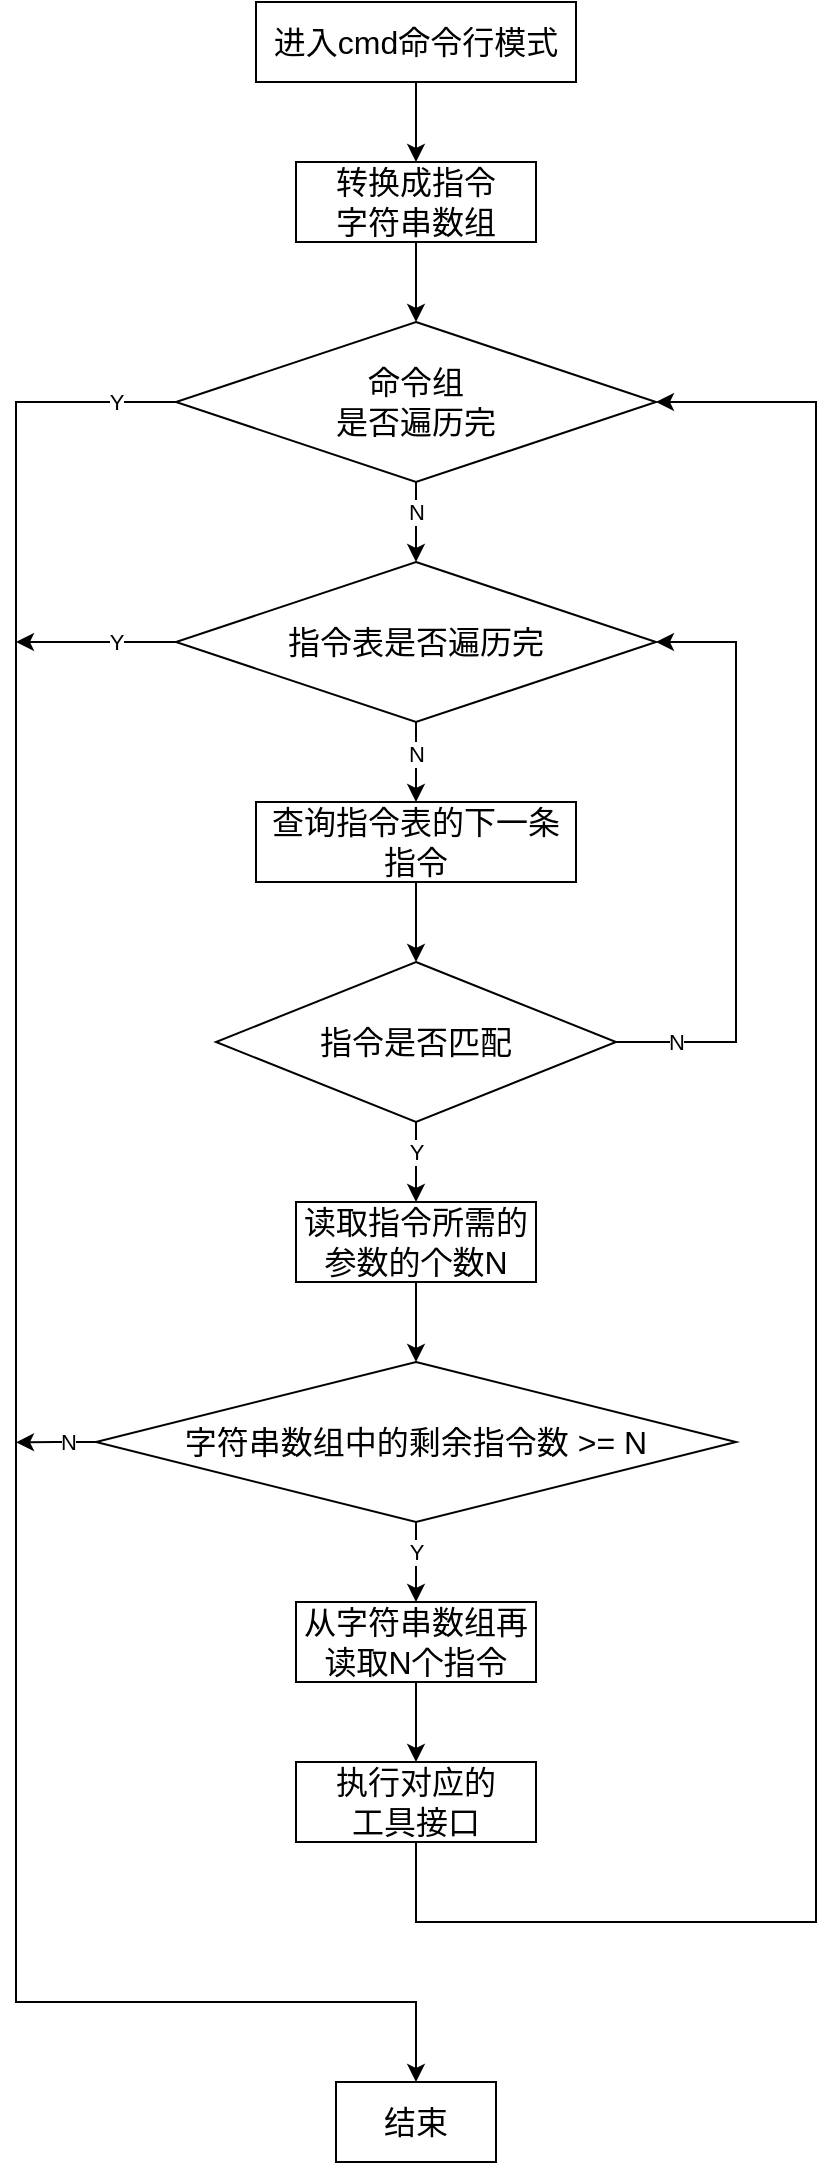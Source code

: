<mxfile version="24.2.5" type="device">
  <diagram name="第 1 页" id="2FEZDoC3l5xh-Ew9cWz8">
    <mxGraphModel dx="1098" dy="820" grid="1" gridSize="10" guides="1" tooltips="1" connect="1" arrows="1" fold="1" page="1" pageScale="1" pageWidth="827" pageHeight="1169" math="0" shadow="0">
      <root>
        <mxCell id="0" />
        <mxCell id="1" parent="0" />
        <mxCell id="7POnDu-EcB44KsYf-m66-11" value="" style="edgeStyle=orthogonalEdgeStyle;rounded=0;orthogonalLoop=1;jettySize=auto;html=1;" parent="1" source="7POnDu-EcB44KsYf-m66-1" target="7POnDu-EcB44KsYf-m66-6" edge="1">
          <mxGeometry relative="1" as="geometry" />
        </mxCell>
        <mxCell id="7POnDu-EcB44KsYf-m66-1" value="进入cmd命令行模式" style="rounded=0;whiteSpace=wrap;html=1;fontSize=16;" parent="1" vertex="1">
          <mxGeometry x="200" y="80" width="160" height="40" as="geometry" />
        </mxCell>
        <mxCell id="7POnDu-EcB44KsYf-m66-9" value="" style="edgeStyle=orthogonalEdgeStyle;rounded=0;orthogonalLoop=1;jettySize=auto;html=1;" parent="1" source="7POnDu-EcB44KsYf-m66-6" target="7POnDu-EcB44KsYf-m66-8" edge="1">
          <mxGeometry relative="1" as="geometry" />
        </mxCell>
        <mxCell id="7POnDu-EcB44KsYf-m66-6" value="转换成指令&lt;div&gt;字符串数组&lt;/div&gt;" style="whiteSpace=wrap;html=1;fontSize=16;rounded=0;" parent="1" vertex="1">
          <mxGeometry x="220" y="160" width="120" height="40" as="geometry" />
        </mxCell>
        <mxCell id="7POnDu-EcB44KsYf-m66-13" value="" style="edgeStyle=orthogonalEdgeStyle;rounded=0;orthogonalLoop=1;jettySize=auto;html=1;" parent="1" source="7POnDu-EcB44KsYf-m66-8" target="7POnDu-EcB44KsYf-m66-12" edge="1">
          <mxGeometry relative="1" as="geometry" />
        </mxCell>
        <mxCell id="7POnDu-EcB44KsYf-m66-18" value="N" style="edgeLabel;html=1;align=center;verticalAlign=middle;resizable=0;points=[];" parent="7POnDu-EcB44KsYf-m66-13" vertex="1" connectable="0">
          <mxGeometry x="-0.16" relative="1" as="geometry">
            <mxPoint y="-2" as="offset" />
          </mxGeometry>
        </mxCell>
        <mxCell id="0rA9rkr5pT30coa19xh0-4" style="edgeStyle=orthogonalEdgeStyle;rounded=0;orthogonalLoop=1;jettySize=auto;html=1;exitX=0;exitY=0.5;exitDx=0;exitDy=0;entryX=0.5;entryY=0;entryDx=0;entryDy=0;" parent="1" source="7POnDu-EcB44KsYf-m66-8" target="0rA9rkr5pT30coa19xh0-2" edge="1">
          <mxGeometry relative="1" as="geometry">
            <Array as="points">
              <mxPoint x="80" y="280" />
              <mxPoint x="80" y="1080" />
              <mxPoint x="280" y="1080" />
            </Array>
          </mxGeometry>
        </mxCell>
        <mxCell id="7POnDu-EcB44KsYf-m66-8" value="命令组&lt;div&gt;是否遍历完&lt;/div&gt;" style="rhombus;whiteSpace=wrap;html=1;fontSize=16;rounded=0;" parent="1" vertex="1">
          <mxGeometry x="160" y="240" width="240" height="80" as="geometry" />
        </mxCell>
        <mxCell id="7POnDu-EcB44KsYf-m66-25" value="" style="edgeStyle=orthogonalEdgeStyle;rounded=0;orthogonalLoop=1;jettySize=auto;html=1;" parent="1" source="7POnDu-EcB44KsYf-m66-12" target="7POnDu-EcB44KsYf-m66-24" edge="1">
          <mxGeometry relative="1" as="geometry" />
        </mxCell>
        <mxCell id="0rA9rkr5pT30coa19xh0-7" value="N" style="edgeLabel;html=1;align=center;verticalAlign=middle;resizable=0;points=[];" parent="7POnDu-EcB44KsYf-m66-25" vertex="1" connectable="0">
          <mxGeometry x="-0.581" y="2" relative="1" as="geometry">
            <mxPoint x="-2" y="7" as="offset" />
          </mxGeometry>
        </mxCell>
        <mxCell id="0rA9rkr5pT30coa19xh0-5" style="edgeStyle=orthogonalEdgeStyle;rounded=0;orthogonalLoop=1;jettySize=auto;html=1;exitX=0;exitY=0.5;exitDx=0;exitDy=0;" parent="1" source="7POnDu-EcB44KsYf-m66-12" edge="1">
          <mxGeometry relative="1" as="geometry">
            <mxPoint x="80" y="400" as="targetPoint" />
          </mxGeometry>
        </mxCell>
        <mxCell id="0rA9rkr5pT30coa19xh0-6" value="Y" style="edgeLabel;html=1;align=center;verticalAlign=middle;resizable=0;points=[];" parent="0rA9rkr5pT30coa19xh0-5" vertex="1" connectable="0">
          <mxGeometry x="-0.453" y="-2" relative="1" as="geometry">
            <mxPoint x="-8" y="2" as="offset" />
          </mxGeometry>
        </mxCell>
        <mxCell id="7POnDu-EcB44KsYf-m66-12" value="指令表&lt;span style=&quot;background-color: initial;&quot;&gt;是否遍历完&lt;/span&gt;" style="rhombus;whiteSpace=wrap;html=1;fontSize=16;rounded=0;" parent="1" vertex="1">
          <mxGeometry x="160" y="360" width="240" height="80" as="geometry" />
        </mxCell>
        <mxCell id="7POnDu-EcB44KsYf-m66-30" value="" style="edgeStyle=orthogonalEdgeStyle;rounded=0;orthogonalLoop=1;jettySize=auto;html=1;" parent="1" source="7POnDu-EcB44KsYf-m66-22" target="7POnDu-EcB44KsYf-m66-29" edge="1">
          <mxGeometry relative="1" as="geometry" />
        </mxCell>
        <mxCell id="7POnDu-EcB44KsYf-m66-31" value="Y" style="edgeLabel;html=1;align=center;verticalAlign=middle;resizable=0;points=[];" parent="7POnDu-EcB44KsYf-m66-30" vertex="1" connectable="0">
          <mxGeometry x="-0.364" relative="1" as="geometry">
            <mxPoint y="2" as="offset" />
          </mxGeometry>
        </mxCell>
        <mxCell id="7POnDu-EcB44KsYf-m66-32" style="edgeStyle=orthogonalEdgeStyle;rounded=0;orthogonalLoop=1;jettySize=auto;html=1;exitX=1;exitY=0.5;exitDx=0;exitDy=0;entryX=1;entryY=0.5;entryDx=0;entryDy=0;" parent="1" source="7POnDu-EcB44KsYf-m66-22" target="7POnDu-EcB44KsYf-m66-12" edge="1">
          <mxGeometry relative="1" as="geometry">
            <Array as="points">
              <mxPoint x="440" y="600" />
              <mxPoint x="440" y="400" />
            </Array>
            <mxPoint x="480" y="600" as="targetPoint" />
          </mxGeometry>
        </mxCell>
        <mxCell id="7POnDu-EcB44KsYf-m66-33" value="N" style="edgeLabel;html=1;align=center;verticalAlign=middle;resizable=0;points=[];" parent="7POnDu-EcB44KsYf-m66-32" vertex="1" connectable="0">
          <mxGeometry x="-0.899" y="-1" relative="1" as="geometry">
            <mxPoint x="15" y="-1" as="offset" />
          </mxGeometry>
        </mxCell>
        <mxCell id="7POnDu-EcB44KsYf-m66-22" value="指令是否匹配" style="rhombus;whiteSpace=wrap;html=1;fontSize=16;rounded=0;" parent="1" vertex="1">
          <mxGeometry x="180" y="560" width="200" height="80" as="geometry" />
        </mxCell>
        <mxCell id="7POnDu-EcB44KsYf-m66-26" value="" style="edgeStyle=orthogonalEdgeStyle;rounded=0;orthogonalLoop=1;jettySize=auto;html=1;" parent="1" source="7POnDu-EcB44KsYf-m66-24" target="7POnDu-EcB44KsYf-m66-22" edge="1">
          <mxGeometry relative="1" as="geometry" />
        </mxCell>
        <mxCell id="7POnDu-EcB44KsYf-m66-24" value="查询指令表的下一条指令" style="whiteSpace=wrap;html=1;fontSize=16;rounded=0;" parent="1" vertex="1">
          <mxGeometry x="200" y="480" width="160" height="40" as="geometry" />
        </mxCell>
        <mxCell id="7POnDu-EcB44KsYf-m66-38" value="" style="edgeStyle=orthogonalEdgeStyle;rounded=0;orthogonalLoop=1;jettySize=auto;html=1;" parent="1" source="7POnDu-EcB44KsYf-m66-29" target="7POnDu-EcB44KsYf-m66-37" edge="1">
          <mxGeometry relative="1" as="geometry" />
        </mxCell>
        <mxCell id="7POnDu-EcB44KsYf-m66-29" value="读取指令所需的参数的个数N" style="whiteSpace=wrap;html=1;fontSize=16;rounded=0;" parent="1" vertex="1">
          <mxGeometry x="220" y="680" width="120" height="40" as="geometry" />
        </mxCell>
        <mxCell id="0rA9rkr5pT30coa19xh0-1" style="edgeStyle=orthogonalEdgeStyle;rounded=0;orthogonalLoop=1;jettySize=auto;html=1;entryX=1;entryY=0.5;entryDx=0;entryDy=0;exitX=0.5;exitY=1;exitDx=0;exitDy=0;" parent="1" source="0rA9rkr5pT30coa19xh0-12" target="7POnDu-EcB44KsYf-m66-8" edge="1">
          <mxGeometry relative="1" as="geometry">
            <mxPoint x="460" y="1080" as="sourcePoint" />
            <Array as="points">
              <mxPoint x="280" y="1040" />
              <mxPoint x="480" y="1040" />
              <mxPoint x="480" y="280" />
            </Array>
          </mxGeometry>
        </mxCell>
        <mxCell id="0rA9rkr5pT30coa19xh0-13" value="" style="edgeStyle=orthogonalEdgeStyle;rounded=0;orthogonalLoop=1;jettySize=auto;html=1;" parent="1" source="7POnDu-EcB44KsYf-m66-34" target="0rA9rkr5pT30coa19xh0-12" edge="1">
          <mxGeometry relative="1" as="geometry" />
        </mxCell>
        <mxCell id="7POnDu-EcB44KsYf-m66-34" value="从字符串数组再读取N个指令" style="whiteSpace=wrap;html=1;fontSize=16;rounded=0;" parent="1" vertex="1">
          <mxGeometry x="220" y="880" width="120" height="40" as="geometry" />
        </mxCell>
        <mxCell id="7POnDu-EcB44KsYf-m66-39" value="" style="edgeStyle=orthogonalEdgeStyle;rounded=0;orthogonalLoop=1;jettySize=auto;html=1;" parent="1" source="7POnDu-EcB44KsYf-m66-37" target="7POnDu-EcB44KsYf-m66-34" edge="1">
          <mxGeometry relative="1" as="geometry" />
        </mxCell>
        <mxCell id="7POnDu-EcB44KsYf-m66-40" value="Y" style="edgeLabel;html=1;align=center;verticalAlign=middle;resizable=0;points=[];" parent="7POnDu-EcB44KsYf-m66-39" vertex="1" connectable="0">
          <mxGeometry x="-0.05" y="1" relative="1" as="geometry">
            <mxPoint x="-1" y="-4" as="offset" />
          </mxGeometry>
        </mxCell>
        <mxCell id="0rA9rkr5pT30coa19xh0-8" style="edgeStyle=orthogonalEdgeStyle;rounded=0;orthogonalLoop=1;jettySize=auto;html=1;exitX=0;exitY=0.5;exitDx=0;exitDy=0;" parent="1" source="7POnDu-EcB44KsYf-m66-37" edge="1">
          <mxGeometry relative="1" as="geometry">
            <mxPoint x="80" y="800.143" as="targetPoint" />
          </mxGeometry>
        </mxCell>
        <mxCell id="0rA9rkr5pT30coa19xh0-9" value="N" style="edgeLabel;html=1;align=center;verticalAlign=middle;resizable=0;points=[];" parent="0rA9rkr5pT30coa19xh0-8" vertex="1" connectable="0">
          <mxGeometry x="-0.278" y="-1" relative="1" as="geometry">
            <mxPoint y="1" as="offset" />
          </mxGeometry>
        </mxCell>
        <mxCell id="7POnDu-EcB44KsYf-m66-37" value="字符串数组中的剩余指令数 &amp;gt;= N" style="rhombus;whiteSpace=wrap;html=1;fontSize=16;rounded=0;" parent="1" vertex="1">
          <mxGeometry x="120" y="760" width="320" height="80" as="geometry" />
        </mxCell>
        <mxCell id="0rA9rkr5pT30coa19xh0-2" value="结束" style="whiteSpace=wrap;html=1;fontSize=16;rounded=0;" parent="1" vertex="1">
          <mxGeometry x="240" y="1120" width="80" height="40" as="geometry" />
        </mxCell>
        <mxCell id="0rA9rkr5pT30coa19xh0-11" value="Y" style="edgeLabel;html=1;align=center;verticalAlign=middle;resizable=0;points=[];" parent="1" vertex="1" connectable="0">
          <mxGeometry x="130" y="280" as="geometry" />
        </mxCell>
        <mxCell id="0rA9rkr5pT30coa19xh0-12" value="执行对应的&lt;div&gt;工具接口&lt;/div&gt;" style="whiteSpace=wrap;html=1;fontSize=16;rounded=0;" parent="1" vertex="1">
          <mxGeometry x="220" y="960" width="120" height="40" as="geometry" />
        </mxCell>
      </root>
    </mxGraphModel>
  </diagram>
</mxfile>
